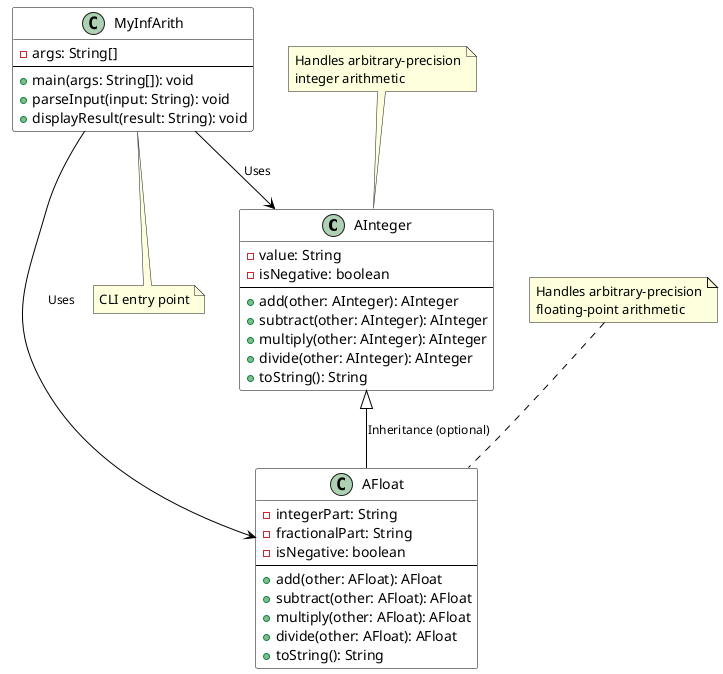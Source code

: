 @startuml ArbitraryPrecisionArithmetic

' Enable arrows and hide circle markers
skinparam class {
    ArrowColor #000000
    ArrowFontSize 12
    BackgroundColor #FFFFFF
    BorderColor #000000
}

' Define classes
class AInteger {
  - value: String
  - isNegative: boolean
  --
  + add(other: AInteger): AInteger
  + subtract(other: AInteger): AInteger
  + multiply(other: AInteger): AInteger
  + divide(other: AInteger): AInteger
  + toString(): String
}

class AFloat {
  - integerPart: String
  - fractionalPart: String
  - isNegative: boolean
  --
  + add(other: AFloat): AFloat
  + subtract(other: AFloat): AFloat
  + multiply(other: AFloat): AFloat
  + divide(other: AFloat): AFloat
  + toString(): String
}

class MyInfArith {
  - args: String[]
  --
  + main(args: String[]): void
  + parseInput(input: String): void
  + displayResult(result: String): void
}

' Define relationships
AInteger <|-- AFloat : Inheritance (optional)
MyInfArith --> AInteger : Uses
MyInfArith --> AFloat : Uses

' Add notes if needed
note top of AInteger: Handles arbitrary-precision\ninteger arithmetic
note top of AFloat: Handles arbitrary-precision\nfloating-point arithmetic
note bottom of MyInfArith: CLI entry point

@enduml